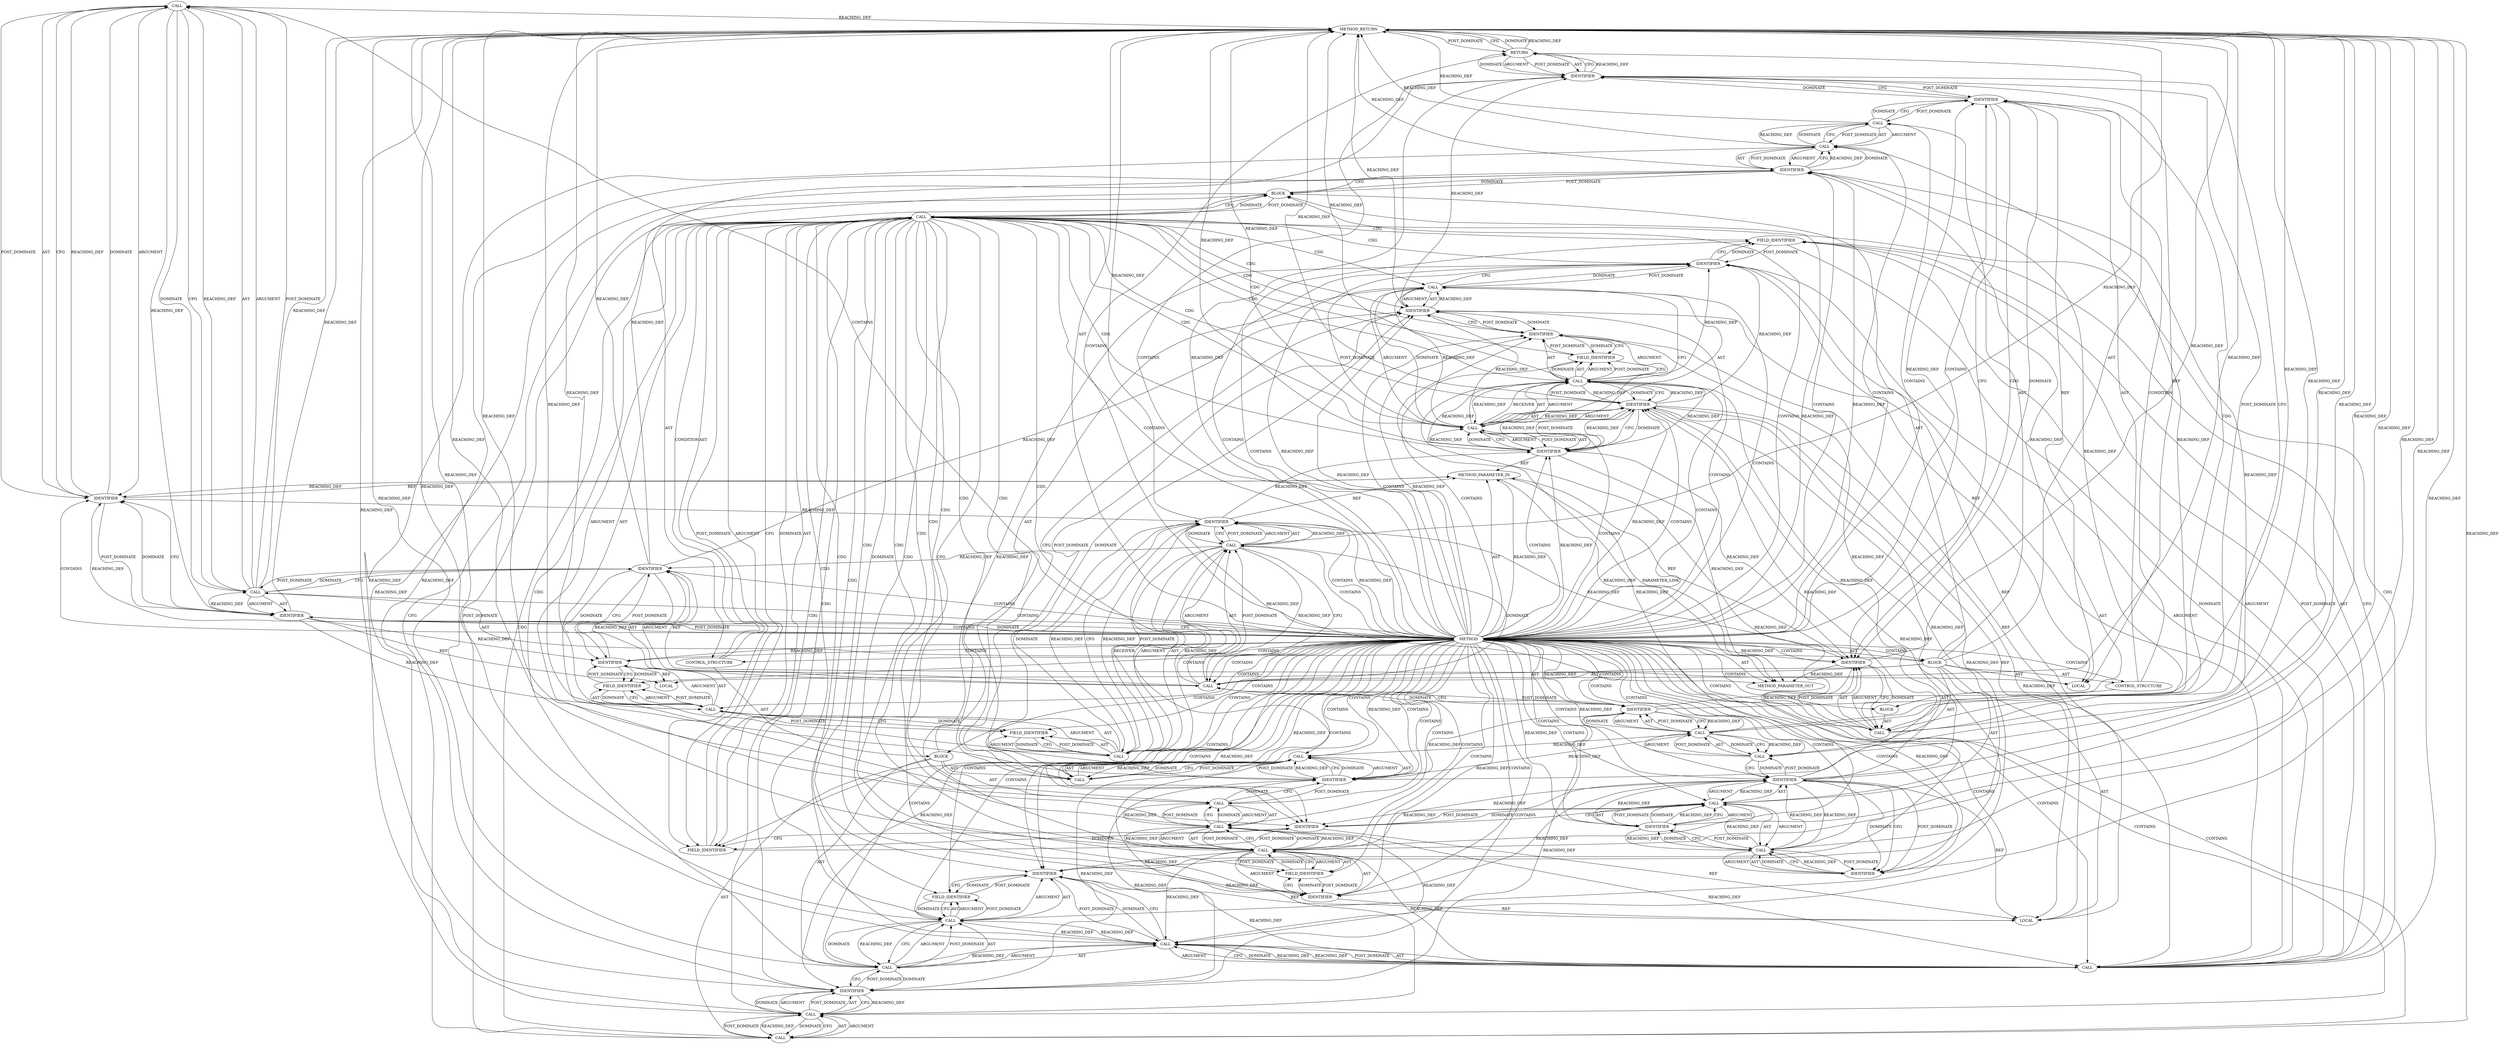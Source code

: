 digraph {
  18747 [label=CALL ORDER=2 ARGUMENT_INDEX=2 CODE="tls_get_ctx(sk)" COLUMN_NUMBER=28 METHOD_FULL_NAME="tls_get_ctx" LINE_NUMBER=105 TYPE_FULL_NAME="<empty>" DISPATCH_TYPE="STATIC_DISPATCH" SIGNATURE="" NAME="tls_get_ctx"]
  18742 [label=METHOD_PARAMETER_IN ORDER=1 CODE="struct sock *sk" IS_VARIADIC=false COLUMN_NUMBER=18 LINE_NUMBER=103 TYPE_FULL_NAME="sock*" EVALUATION_STRATEGY="BY_VALUE" INDEX=1 NAME="sk"]
  18794 [label=FIELD_IDENTIFIER ORDER=2 ARGUMENT_INDEX=2 CODE="kref" COLUMN_NUMBER=14 LINE_NUMBER=116 CANONICAL_NAME="kref"]
  18783 [label=IDENTIFIER ORDER=1 ARGUMENT_INDEX=1 CODE="err" COLUMN_NUMBER=4 LINE_NUMBER=115 TYPE_FULL_NAME="int" NAME="err"]
  18811 [label=METHOD_RETURN ORDER=3 CODE="RET" COLUMN_NUMBER=1 LINE_NUMBER=103 TYPE_FULL_NAME="int" EVALUATION_STRATEGY="BY_VALUE"]
  18770 [label=CALL ORDER=1 ARGUMENT_INDEX=-1 CODE="dev->hash" COLUMN_NUMBER=7 METHOD_FULL_NAME="<operator>.indirectFieldAccess" LINE_NUMBER=112 TYPE_FULL_NAME="<empty>" DISPATCH_TYPE="STATIC_DISPATCH" SIGNATURE="" NAME="<operator>.indirectFieldAccess"]
  18746 [label=IDENTIFIER ORDER=1 ARGUMENT_INDEX=1 CODE="ctx" COLUMN_NUMBER=22 LINE_NUMBER=105 TYPE_FULL_NAME="tls_context*" NAME="ctx"]
  18748 [label=IDENTIFIER ORDER=1 ARGUMENT_INDEX=1 CODE="sk" COLUMN_NUMBER=40 LINE_NUMBER=105 TYPE_FULL_NAME="sock*" NAME="sk"]
  18800 [label=IDENTIFIER ORDER=1 ARGUMENT_INDEX=1 CODE="device_spinlock" COLUMN_NUMBER=18 LINE_NUMBER=117 TYPE_FULL_NAME="ANY" NAME="device_spinlock"]
  18793 [label=IDENTIFIER ORDER=1 ARGUMENT_INDEX=1 CODE="dev" COLUMN_NUMBER=14 LINE_NUMBER=116 TYPE_FULL_NAME="tls_toe_device*" NAME="dev"]
  18795 [label=CALL ORDER=2 ARGUMENT_INDEX=2 CODE="dev->release" COLUMN_NUMBER=25 METHOD_FULL_NAME="<operator>.indirectFieldAccess" LINE_NUMBER=116 TYPE_FULL_NAME="<empty>" DISPATCH_TYPE="STATIC_DISPATCH" SIGNATURE="" NAME="<operator>.indirectFieldAccess"]
  18745 [label=CALL ORDER=2 ARGUMENT_INDEX=-1 CODE="*ctx = tls_get_ctx(sk)" COLUMN_NUMBER=21 METHOD_FULL_NAME="<operator>.assignment" LINE_NUMBER=105 TYPE_FULL_NAME="<empty>" DISPATCH_TYPE="STATIC_DISPATCH" SIGNATURE="" NAME="<operator>.assignment"]
  18802 [label=CALL ORDER=1 ARGUMENT_INDEX=1 CODE="&device_spinlock" COLUMN_NUMBER=17 METHOD_FULL_NAME="<operator>.addressOf" LINE_NUMBER=120 TYPE_FULL_NAME="<empty>" DISPATCH_TYPE="STATIC_DISPATCH" SIGNATURE="" NAME="<operator>.addressOf"]
  18763 [label=CALL ORDER=7 ARGUMENT_INDEX=-1 CODE="list_for_each_entry(dev, &device_list, dev_list)" COLUMN_NUMBER=2 METHOD_FULL_NAME="list_for_each_entry" LINE_NUMBER=111 TYPE_FULL_NAME="<empty>" DISPATCH_TYPE="STATIC_DISPATCH" SIGNATURE="" NAME="list_for_each_entry"]
  18784 [label=CALL ORDER=2 ARGUMENT_INDEX=2 CODE="dev->hash(dev, sk)" COLUMN_NUMBER=11 METHOD_FULL_NAME="tls_toe_device.hash" LINE_NUMBER=115 TYPE_FULL_NAME="<empty>" DISPATCH_TYPE="STATIC_DISPATCH" SIGNATURE="" NAME="hash"]
  18806 [label=BLOCK ORDER=2 ARGUMENT_INDEX=-1 CODE="<empty>" COLUMN_NUMBER=3 LINE_NUMBER=123 TYPE_FULL_NAME="void"]
  18759 [label=IDENTIFIER ORDER=2 ARGUMENT_INDEX=1 CODE="sk" COLUMN_NUMBER=28 LINE_NUMBER=109 TYPE_FULL_NAME="sock*" NAME="sk"]
  18775 [label=CALL ORDER=1 ARGUMENT_INDEX=1 CODE="&dev->kref" COLUMN_NUMBER=13 METHOD_FULL_NAME="<operator>.addressOf" LINE_NUMBER=113 TYPE_FULL_NAME="<empty>" DISPATCH_TYPE="STATIC_DISPATCH" SIGNATURE="" NAME="<operator>.addressOf"]
  18760 [label=CALL ORDER=6 ARGUMENT_INDEX=-1 CODE="spin_lock_bh(&device_spinlock)" COLUMN_NUMBER=2 METHOD_FULL_NAME="spin_lock_bh" LINE_NUMBER=110 TYPE_FULL_NAME="<empty>" DISPATCH_TYPE="STATIC_DISPATCH" SIGNATURE="" NAME="spin_lock_bh"]
  18750 [label=LOCAL ORDER=4 CODE="int err" COLUMN_NUMBER=6 LINE_NUMBER=107 TYPE_FULL_NAME="int" NAME="err"]
  18792 [label=CALL ORDER=1 ARGUMENT_INDEX=1 CODE="dev->kref" COLUMN_NUMBER=14 METHOD_FULL_NAME="<operator>.indirectFieldAccess" LINE_NUMBER=116 TYPE_FULL_NAME="<empty>" DISPATCH_TYPE="STATIC_DISPATCH" SIGNATURE="" NAME="<operator>.indirectFieldAccess"]
  18785 [label=CALL ORDER=1 ARGUMENT_INDEX=0 CODE="dev->hash" COLUMN_NUMBER=11 METHOD_FULL_NAME="<operator>.indirectFieldAccess" LINE_NUMBER=115 TYPE_FULL_NAME="<empty>" DISPATCH_TYPE="STATIC_DISPATCH" SIGNATURE="" NAME="<operator>.indirectFieldAccess"]
  18774 [label=CALL ORDER=1 ARGUMENT_INDEX=-1 CODE="kref_get(&dev->kref)" COLUMN_NUMBER=4 METHOD_FULL_NAME="kref_get" LINE_NUMBER=113 TYPE_FULL_NAME="<empty>" DISPATCH_TYPE="STATIC_DISPATCH" SIGNATURE="" NAME="kref_get"]
  18801 [label=CALL ORDER=9 ARGUMENT_INDEX=-1 CODE="spin_unlock_bh(&device_spinlock)" COLUMN_NUMBER=2 METHOD_FULL_NAME="spin_unlock_bh" LINE_NUMBER=120 TYPE_FULL_NAME="<empty>" DISPATCH_TYPE="STATIC_DISPATCH" SIGNATURE="" NAME="spin_unlock_bh"]
  18766 [label=IDENTIFIER ORDER=1 ARGUMENT_INDEX=1 CODE="device_list" COLUMN_NUMBER=28 LINE_NUMBER=111 TYPE_FULL_NAME="ANY" NAME="device_list"]
  18777 [label=IDENTIFIER ORDER=1 ARGUMENT_INDEX=1 CODE="dev" COLUMN_NUMBER=14 LINE_NUMBER=113 TYPE_FULL_NAME="tls_toe_device*" NAME="dev"]
  18751 [label=CALL ORDER=5 ARGUMENT_INDEX=-1 CODE="err = ctx->sk_proto->hash(sk)" COLUMN_NUMBER=2 METHOD_FULL_NAME="<operator>.assignment" LINE_NUMBER=109 TYPE_FULL_NAME="<empty>" DISPATCH_TYPE="STATIC_DISPATCH" SIGNATURE="" NAME="<operator>.assignment"]
  18756 [label=IDENTIFIER ORDER=1 ARGUMENT_INDEX=1 CODE="ctx" COLUMN_NUMBER=8 LINE_NUMBER=109 TYPE_FULL_NAME="tls_context*" NAME="ctx"]
  18753 [label=CALL ORDER=2 ARGUMENT_INDEX=2 CODE="ctx->sk_proto->hash(sk)" COLUMN_NUMBER=8 METHOD_FULL_NAME="hash" LINE_NUMBER=109 TYPE_FULL_NAME="<empty>" DISPATCH_TYPE="STATIC_DISPATCH" SIGNATURE="" NAME="hash"]
  18810 [label=IDENTIFIER ORDER=1 ARGUMENT_INDEX=-1 CODE="err" COLUMN_NUMBER=9 LINE_NUMBER=124 TYPE_FULL_NAME="int" NAME="err"]
  18782 [label=CALL ORDER=3 ARGUMENT_INDEX=-1 CODE="err |= dev->hash(dev, sk)" COLUMN_NUMBER=4 METHOD_FULL_NAME="<operators>.assignmentOr" LINE_NUMBER=115 TYPE_FULL_NAME="<empty>" DISPATCH_TYPE="STATIC_DISPATCH" SIGNATURE="" NAME="<operators>.assignmentOr"]
  18758 [label=FIELD_IDENTIFIER ORDER=2 ARGUMENT_INDEX=2 CODE="hash" COLUMN_NUMBER=8 LINE_NUMBER=109 CANONICAL_NAME="hash"]
  18781 [label=IDENTIFIER ORDER=1 ARGUMENT_INDEX=1 CODE="device_spinlock" COLUMN_NUMBER=20 LINE_NUMBER=114 TYPE_FULL_NAME="ANY" NAME="device_spinlock"]
  18764 [label=IDENTIFIER ORDER=1 ARGUMENT_INDEX=1 CODE="dev" COLUMN_NUMBER=22 LINE_NUMBER=111 TYPE_FULL_NAME="tls_toe_device*" NAME="dev"]
  18805 [label=IDENTIFIER ORDER=1 ARGUMENT_INDEX=-1 CODE="err" COLUMN_NUMBER=6 LINE_NUMBER=122 TYPE_FULL_NAME="int" NAME="err"]
  18754 [label=CALL ORDER=1 ARGUMENT_INDEX=0 CODE="ctx->sk_proto->hash" COLUMN_NUMBER=8 METHOD_FULL_NAME="<operator>.indirectFieldAccess" LINE_NUMBER=109 TYPE_FULL_NAME="<empty>" DISPATCH_TYPE="STATIC_DISPATCH" SIGNATURE="" NAME="<operator>.indirectFieldAccess"]
  18769 [label=CONTROL_STRUCTURE CONTROL_STRUCTURE_TYPE="IF" ORDER=1 PARSER_TYPE_NAME="CASTIfStatement" ARGUMENT_INDEX=-1 CODE="if (dev->hash)" COLUMN_NUMBER=3 LINE_NUMBER=112]
  18789 [label=IDENTIFIER ORDER=3 ARGUMENT_INDEX=2 CODE="sk" COLUMN_NUMBER=26 LINE_NUMBER=115 TYPE_FULL_NAME="sock*" NAME="sk"]
  18809 [label=RETURN ORDER=11 ARGUMENT_INDEX=-1 CODE="return err;" COLUMN_NUMBER=2 LINE_NUMBER=124]
  18765 [label=CALL ORDER=2 ARGUMENT_INDEX=2 CODE="&device_list" COLUMN_NUMBER=27 METHOD_FULL_NAME="<operator>.addressOf" LINE_NUMBER=111 TYPE_FULL_NAME="<empty>" DISPATCH_TYPE="STATIC_DISPATCH" SIGNATURE="" NAME="<operator>.addressOf"]
  18755 [label=CALL ORDER=1 ARGUMENT_INDEX=1 CODE="ctx->sk_proto" COLUMN_NUMBER=8 METHOD_FULL_NAME="<operator>.indirectFieldAccess" LINE_NUMBER=109 TYPE_FULL_NAME="<empty>" DISPATCH_TYPE="STATIC_DISPATCH" SIGNATURE="" NAME="<operator>.indirectFieldAccess"]
  18790 [label=CALL ORDER=4 ARGUMENT_INDEX=-1 CODE="kref_put(&dev->kref, dev->release)" COLUMN_NUMBER=4 METHOD_FULL_NAME="kref_put" LINE_NUMBER=116 TYPE_FULL_NAME="<empty>" DISPATCH_TYPE="STATIC_DISPATCH" SIGNATURE="" NAME="kref_put"]
  18743 [label=BLOCK ORDER=2 ARGUMENT_INDEX=-1 CODE="{
	struct tls_context *ctx = tls_get_ctx(sk);
	struct tls_toe_device *dev;
	int err;

	err = ctx->sk_proto->hash(sk);
	spin_lock_bh(&device_spinlock);
	list_for_each_entry(dev, &device_list, dev_list) {
		if (dev->hash) {
			kref_get(&dev->kref);
			spin_unlock_bh(&device_spinlock);
			err |= dev->hash(dev, sk);
			kref_put(&dev->kref, dev->release);
			spin_lock_bh(&device_spinlock);
		}
	}
	spin_unlock_bh(&device_spinlock);

	if (err)
		tls_toe_unhash(sk);
	return err;
}" COLUMN_NUMBER=1 LINE_NUMBER=104 TYPE_FULL_NAME="void"]
  18776 [label=CALL ORDER=1 ARGUMENT_INDEX=1 CODE="dev->kref" COLUMN_NUMBER=14 METHOD_FULL_NAME="<operator>.indirectFieldAccess" LINE_NUMBER=113 TYPE_FULL_NAME="<empty>" DISPATCH_TYPE="STATIC_DISPATCH" SIGNATURE="" NAME="<operator>.indirectFieldAccess"]
  18757 [label=FIELD_IDENTIFIER ORDER=2 ARGUMENT_INDEX=2 CODE="sk_proto" COLUMN_NUMBER=8 LINE_NUMBER=109 CANONICAL_NAME="sk_proto"]
  18803 [label=IDENTIFIER ORDER=1 ARGUMENT_INDEX=1 CODE="device_spinlock" COLUMN_NUMBER=18 LINE_NUMBER=120 TYPE_FULL_NAME="ANY" NAME="device_spinlock"]
  18788 [label=IDENTIFIER ORDER=2 ARGUMENT_INDEX=1 CODE="dev" COLUMN_NUMBER=21 LINE_NUMBER=115 TYPE_FULL_NAME="tls_toe_device*" NAME="dev"]
  18744 [label=LOCAL ORDER=1 CODE="struct tls_context* ctx" COLUMN_NUMBER=21 LINE_NUMBER=105 TYPE_FULL_NAME="tls_context*" NAME="ctx"]
  18804 [label=CONTROL_STRUCTURE CONTROL_STRUCTURE_TYPE="IF" ORDER=10 PARSER_TYPE_NAME="CASTIfStatement" ARGUMENT_INDEX=-1 CODE="if (err)" COLUMN_NUMBER=2 LINE_NUMBER=122]
  18761 [label=CALL ORDER=1 ARGUMENT_INDEX=1 CODE="&device_spinlock" COLUMN_NUMBER=15 METHOD_FULL_NAME="<operator>.addressOf" LINE_NUMBER=110 TYPE_FULL_NAME="<empty>" DISPATCH_TYPE="STATIC_DISPATCH" SIGNATURE="" NAME="<operator>.addressOf"]
  18771 [label=IDENTIFIER ORDER=1 ARGUMENT_INDEX=1 CODE="dev" COLUMN_NUMBER=7 LINE_NUMBER=112 TYPE_FULL_NAME="tls_toe_device*" NAME="dev"]
  18741 [label=METHOD COLUMN_NUMBER=1 LINE_NUMBER=103 COLUMN_NUMBER_END=1 IS_EXTERNAL=false SIGNATURE="int tls_toe_hash (sock*)" NAME="tls_toe_hash" AST_PARENT_TYPE="TYPE_DECL" AST_PARENT_FULL_NAME="tls_toe.c:<global>" ORDER=6 CODE="int tls_toe_hash(struct sock *sk)
{
	struct tls_context *ctx = tls_get_ctx(sk);
	struct tls_toe_device *dev;
	int err;

	err = ctx->sk_proto->hash(sk);
	spin_lock_bh(&device_spinlock);
	list_for_each_entry(dev, &device_list, dev_list) {
		if (dev->hash) {
			kref_get(&dev->kref);
			spin_unlock_bh(&device_spinlock);
			err |= dev->hash(dev, sk);
			kref_put(&dev->kref, dev->release);
			spin_lock_bh(&device_spinlock);
		}
	}
	spin_unlock_bh(&device_spinlock);

	if (err)
		tls_toe_unhash(sk);
	return err;
}" FULL_NAME="tls_toe_hash" LINE_NUMBER_END=125 FILENAME="tls_toe.c"]
  18773 [label=BLOCK ORDER=2 ARGUMENT_INDEX=-1 CODE="{
			kref_get(&dev->kref);
			spin_unlock_bh(&device_spinlock);
			err |= dev->hash(dev, sk);
			kref_put(&dev->kref, dev->release);
			spin_lock_bh(&device_spinlock);
		}" COLUMN_NUMBER=18 LINE_NUMBER=112 TYPE_FULL_NAME="void"]
  18752 [label=IDENTIFIER ORDER=1 ARGUMENT_INDEX=1 CODE="err" COLUMN_NUMBER=2 LINE_NUMBER=109 TYPE_FULL_NAME="int" NAME="err"]
  18778 [label=FIELD_IDENTIFIER ORDER=2 ARGUMENT_INDEX=2 CODE="kref" COLUMN_NUMBER=14 LINE_NUMBER=113 CANONICAL_NAME="kref"]
  18762 [label=IDENTIFIER ORDER=1 ARGUMENT_INDEX=1 CODE="device_spinlock" COLUMN_NUMBER=16 LINE_NUMBER=110 TYPE_FULL_NAME="ANY" NAME="device_spinlock"]
  18767 [label=IDENTIFIER ORDER=3 ARGUMENT_INDEX=3 CODE="dev_list" COLUMN_NUMBER=41 LINE_NUMBER=111 TYPE_FULL_NAME="ANY" NAME="dev_list"]
  18779 [label=CALL ORDER=2 ARGUMENT_INDEX=-1 CODE="spin_unlock_bh(&device_spinlock)" COLUMN_NUMBER=4 METHOD_FULL_NAME="spin_unlock_bh" LINE_NUMBER=114 TYPE_FULL_NAME="<empty>" DISPATCH_TYPE="STATIC_DISPATCH" SIGNATURE="" NAME="spin_unlock_bh"]
  18786 [label=IDENTIFIER ORDER=1 ARGUMENT_INDEX=1 CODE="dev" COLUMN_NUMBER=11 LINE_NUMBER=115 TYPE_FULL_NAME="tls_toe_device*" NAME="dev"]
  18797 [label=FIELD_IDENTIFIER ORDER=2 ARGUMENT_INDEX=2 CODE="release" COLUMN_NUMBER=25 LINE_NUMBER=116 CANONICAL_NAME="release"]
  18791 [label=CALL ORDER=1 ARGUMENT_INDEX=1 CODE="&dev->kref" COLUMN_NUMBER=13 METHOD_FULL_NAME="<operator>.addressOf" LINE_NUMBER=116 TYPE_FULL_NAME="<empty>" DISPATCH_TYPE="STATIC_DISPATCH" SIGNATURE="" NAME="<operator>.addressOf"]
  18749 [label=LOCAL ORDER=3 CODE="struct tls_toe_device* dev" COLUMN_NUMBER=24 LINE_NUMBER=106 TYPE_FULL_NAME="tls_toe_device*" NAME="dev"]
  18768 [label=BLOCK ORDER=8 ARGUMENT_INDEX=8 CODE="{
		if (dev->hash) {
			kref_get(&dev->kref);
			spin_unlock_bh(&device_spinlock);
			err |= dev->hash(dev, sk);
			kref_put(&dev->kref, dev->release);
			spin_lock_bh(&device_spinlock);
		}
	}" COLUMN_NUMBER=51 LINE_NUMBER=111 TYPE_FULL_NAME="void"]
  21727 [label=METHOD_PARAMETER_OUT ORDER=1 CODE="struct sock *sk" IS_VARIADIC=false COLUMN_NUMBER=18 LINE_NUMBER=103 TYPE_FULL_NAME="sock*" EVALUATION_STRATEGY="BY_VALUE" INDEX=1 NAME="sk"]
  18808 [label=IDENTIFIER ORDER=1 ARGUMENT_INDEX=1 CODE="sk" COLUMN_NUMBER=18 LINE_NUMBER=123 TYPE_FULL_NAME="sock*" NAME="sk"]
  18807 [label=CALL ORDER=1 ARGUMENT_INDEX=1 CODE="tls_toe_unhash(sk)" COLUMN_NUMBER=3 METHOD_FULL_NAME="tls_toe_unhash" LINE_NUMBER=123 TYPE_FULL_NAME="<empty>" DISPATCH_TYPE="STATIC_DISPATCH" SIGNATURE="" NAME="tls_toe_unhash"]
  18787 [label=FIELD_IDENTIFIER ORDER=2 ARGUMENT_INDEX=2 CODE="hash" COLUMN_NUMBER=11 LINE_NUMBER=115 CANONICAL_NAME="hash"]
  18799 [label=CALL ORDER=1 ARGUMENT_INDEX=1 CODE="&device_spinlock" COLUMN_NUMBER=17 METHOD_FULL_NAME="<operator>.addressOf" LINE_NUMBER=117 TYPE_FULL_NAME="<empty>" DISPATCH_TYPE="STATIC_DISPATCH" SIGNATURE="" NAME="<operator>.addressOf"]
  18772 [label=FIELD_IDENTIFIER ORDER=2 ARGUMENT_INDEX=2 CODE="hash" COLUMN_NUMBER=7 LINE_NUMBER=112 CANONICAL_NAME="hash"]
  18796 [label=IDENTIFIER ORDER=1 ARGUMENT_INDEX=1 CODE="dev" COLUMN_NUMBER=25 LINE_NUMBER=116 TYPE_FULL_NAME="tls_toe_device*" NAME="dev"]
  18798 [label=CALL ORDER=5 ARGUMENT_INDEX=-1 CODE="spin_lock_bh(&device_spinlock)" COLUMN_NUMBER=4 METHOD_FULL_NAME="spin_lock_bh" LINE_NUMBER=117 TYPE_FULL_NAME="<empty>" DISPATCH_TYPE="STATIC_DISPATCH" SIGNATURE="" NAME="spin_lock_bh"]
  18780 [label=CALL ORDER=1 ARGUMENT_INDEX=1 CODE="&device_spinlock" COLUMN_NUMBER=19 METHOD_FULL_NAME="<operator>.addressOf" LINE_NUMBER=114 TYPE_FULL_NAME="<empty>" DISPATCH_TYPE="STATIC_DISPATCH" SIGNATURE="" NAME="<operator>.addressOf"]
  18760 -> 18761 [label=ARGUMENT ]
  18741 -> 18789 [label=CONTAINS ]
  18784 -> 18785 [label=RECEIVER ]
  18766 -> 18765 [label=DOMINATE ]
  18796 -> 18797 [label=DOMINATE ]
  18781 -> 18800 [label=REACHING_DEF VARIABLE="device_spinlock"]
  18741 -> 18752 [label=CONTAINS ]
  18745 -> 18747 [label=AST ]
  18768 -> 18803 [label=CFG ]
  18793 -> 18794 [label=CFG ]
  18790 -> 18795 [label=ARGUMENT ]
  18788 -> 18789 [label=CFG ]
  18748 -> 18747 [label=CFG ]
  18784 -> 18788 [label=ARGUMENT ]
  18792 -> 18791 [label=CFG ]
  18743 -> 18745 [label=AST ]
  18752 -> 18756 [label=DOMINATE ]
  18767 -> 18763 [label=DOMINATE ]
  18768 -> 18798 [label=POST_DOMINATE ]
  18767 -> 18765 [label=POST_DOMINATE ]
  18795 -> 18811 [label=REACHING_DEF VARIABLE="dev->release"]
  18796 -> 18749 [label=REF ]
  18741 -> 18806 [label=CONTAINS ]
  18780 -> 18781 [label=AST ]
  18775 -> 18774 [label=REACHING_DEF VARIABLE="&dev->kref"]
  18802 -> 18803 [label=AST ]
  18796 -> 18797 [label=CFG ]
  18751 -> 18753 [label=ARGUMENT ]
  18782 -> 18784 [label=AST ]
  18776 -> 18793 [label=REACHING_DEF VARIABLE="dev->kref"]
  18770 -> 18772 [label=ARGUMENT ]
  18763 -> 18767 [label=ARGUMENT ]
  18790 -> 18795 [label=POST_DOMINATE ]
  18761 -> 18760 [label=DOMINATE ]
  18776 -> 18775 [label=CFG ]
  18809 -> 18811 [label=CFG ]
  18778 -> 18776 [label=DOMINATE ]
  18783 -> 18750 [label=REF ]
  18754 -> 18755 [label=ARGUMENT ]
  18809 -> 18810 [label=ARGUMENT ]
  18777 -> 18778 [label=CFG ]
  18804 -> 18806 [label=AST ]
  18741 -> 18803 [label=CONTAINS ]
  18762 -> 18761 [label=CFG ]
  18777 -> 18749 [label=REF ]
  18771 -> 18763 [label=POST_DOMINATE ]
  18780 -> 18779 [label=CFG ]
  18787 -> 18785 [label=CFG ]
  18754 -> 18755 [label=AST ]
  18770 -> 18790 [label=CDG ]
  18802 -> 18803 [label=POST_DOMINATE ]
  18788 -> 18793 [label=REACHING_DEF VARIABLE="dev"]
  18770 -> 18781 [label=CDG ]
  18741 -> 18751 [label=CONTAINS ]
  18746 -> 18755 [label=REACHING_DEF VARIABLE="ctx"]
  18754 -> 18759 [label=CFG ]
  18760 -> 18761 [label=POST_DOMINATE ]
  18800 -> 18790 [label=POST_DOMINATE ]
  18747 -> 18745 [label=DOMINATE ]
  18741 -> 18760 [label=CONTAINS ]
  18742 -> 18748 [label=REACHING_DEF VARIABLE="sk"]
  18741 -> 18762 [label=REACHING_DEF VARIABLE=""]
  18776 -> 18811 [label=REACHING_DEF VARIABLE="dev->kref"]
  18810 -> 18809 [label=CFG ]
  18770 -> 18792 [label=CDG ]
  18741 -> 18771 [label=REACHING_DEF VARIABLE=""]
  18741 -> 18757 [label=CONTAINS ]
  18754 -> 18758 [label=POST_DOMINATE ]
  18741 -> 18768 [label=CONTAINS ]
  18784 -> 18789 [label=ARGUMENT ]
  18774 -> 18811 [label=REACHING_DEF VARIABLE="kref_get(&dev->kref)"]
  18741 -> 18761 [label=CONTAINS ]
  18770 -> 18777 [label=CFG ]
  18762 -> 18811 [label=REACHING_DEF VARIABLE="device_spinlock"]
  18786 -> 18787 [label=DOMINATE ]
  18782 -> 18784 [label=POST_DOMINATE ]
  18810 -> 18809 [label=REACHING_DEF VARIABLE="err"]
  18780 -> 18779 [label=REACHING_DEF VARIABLE="&device_spinlock"]
  18780 -> 18779 [label=DOMINATE ]
  18752 -> 18810 [label=REACHING_DEF VARIABLE="err"]
  18773 -> 18790 [label=AST ]
  18767 -> 18763 [label=REACHING_DEF VARIABLE="dev_list"]
  18770 -> 18777 [label=DOMINATE ]
  18802 -> 18801 [label=REACHING_DEF VARIABLE="&device_spinlock"]
  18743 -> 18744 [label=AST ]
  18767 -> 18764 [label=REACHING_DEF VARIABLE="dev_list"]
  18764 -> 18777 [label=REACHING_DEF VARIABLE="dev"]
  18765 -> 18766 [label=AST ]
  18810 -> 18750 [label=REF ]
  18788 -> 18785 [label=REACHING_DEF VARIABLE="dev"]
  18799 -> 18800 [label=ARGUMENT ]
  18741 -> 18745 [label=CONTAINS ]
  18753 -> 18751 [label=REACHING_DEF VARIABLE="ctx->sk_proto->hash(sk)"]
  18791 -> 18790 [label=REACHING_DEF VARIABLE="&dev->kref"]
  18770 -> 18771 [label=AST ]
  18741 -> 18747 [label=CONTAINS ]
  18761 -> 18780 [label=REACHING_DEF VARIABLE="&device_spinlock"]
  18780 -> 18781 [label=ARGUMENT ]
  18768 -> 18769 [label=AST ]
  18776 -> 18777 [label=AST ]
  18741 -> 18810 [label=CONTAINS ]
  18741 -> 18791 [label=CONTAINS ]
  18753 -> 18751 [label=CFG ]
  18785 -> 18811 [label=REACHING_DEF VARIABLE="dev->hash"]
  18784 -> 18782 [label=DOMINATE ]
  18783 -> 18779 [label=POST_DOMINATE ]
  18741 -> 18788 [label=REACHING_DEF VARIABLE=""]
  18745 -> 18747 [label=ARGUMENT ]
  18770 -> 18784 [label=CDG ]
  18782 -> 18793 [label=CFG ]
  18741 -> 18763 [label=CONTAINS ]
  18753 -> 18759 [label=POST_DOMINATE ]
  18778 -> 18776 [label=CFG ]
  18741 -> 18794 [label=CONTAINS ]
  18748 -> 18747 [label=REACHING_DEF VARIABLE="sk"]
  18776 -> 18788 [label=REACHING_DEF VARIABLE="dev->kref"]
  18770 -> 18782 [label=CDG ]
  18752 -> 18750 [label=REF ]
  18805 -> 18808 [label=CFG ]
  18770 -> 18775 [label=CDG ]
  18741 -> 18799 [label=CONTAINS ]
  18811 -> 18809 [label=POST_DOMINATE ]
  18798 -> 18768 [label=CFG ]
  18741 -> 18767 [label=REACHING_DEF VARIABLE=""]
  18762 -> 18751 [label=POST_DOMINATE ]
  18770 -> 18791 [label=CDG ]
  18769 -> 18773 [label=AST ]
  18807 -> 18811 [label=REACHING_DEF VARIABLE="tls_toe_unhash(sk)"]
  18741 -> 18797 [label=CONTAINS ]
  18759 -> 18754 [label=POST_DOMINATE ]
  18741 -> 18810 [label=REACHING_DEF VARIABLE=""]
  18803 -> 18811 [label=REACHING_DEF VARIABLE="device_spinlock"]
  18776 -> 18791 [label=REACHING_DEF VARIABLE="dev->kref"]
  18755 -> 18758 [label=CFG ]
  18785 -> 18793 [label=REACHING_DEF VARIABLE="dev->hash"]
  18741 -> 18772 [label=CONTAINS ]
  18774 -> 18775 [label=ARGUMENT ]
  18741 -> 18793 [label=CONTAINS ]
  18808 -> 21727 [label=REACHING_DEF VARIABLE="sk"]
  18800 -> 18811 [label=REACHING_DEF VARIABLE="device_spinlock"]
  18741 -> 18754 [label=CONTAINS ]
  18790 -> 18791 [label=ARGUMENT ]
  18789 -> 18742 [label=REF ]
  18782 -> 18783 [label=ARGUMENT ]
  18776 -> 18786 [label=REACHING_DEF VARIABLE="dev->kref"]
  18791 -> 18795 [label=REACHING_DEF VARIABLE="&dev->kref"]
  18759 -> 18753 [label=REACHING_DEF VARIABLE="sk"]
  18763 -> 18767 [label=AST ]
  18741 -> 18766 [label=CONTAINS ]
  18741 -> 18785 [label=CONTAINS ]
  18799 -> 18800 [label=POST_DOMINATE ]
  18759 -> 18742 [label=REF ]
  18773 -> 18798 [label=AST ]
  18741 -> 18774 [label=CONTAINS ]
  18791 -> 18811 [label=REACHING_DEF VARIABLE="&dev->kref"]
  18789 -> 18788 [label=POST_DOMINATE ]
  18762 -> 18761 [label=DOMINATE ]
  18748 -> 18746 [label=POST_DOMINATE ]
  18801 -> 18802 [label=POST_DOMINATE ]
  18790 -> 18795 [label=AST ]
  18745 -> 18747 [label=POST_DOMINATE ]
  18743 -> 18804 [label=AST ]
  18807 -> 18810 [label=CFG ]
  18805 -> 18810 [label=DOMINATE ]
  18764 -> 18760 [label=POST_DOMINATE ]
  18747 -> 18748 [label=AST ]
  18746 -> 18741 [label=POST_DOMINATE ]
  18747 -> 18745 [label=CFG ]
  18745 -> 18811 [label=REACHING_DEF VARIABLE="*ctx = tls_get_ctx(sk)"]
  18751 -> 18752 [label=AST ]
  18745 -> 18752 [label=DOMINATE ]
  18804 -> 18805 [label=AST ]
  18797 -> 18796 [label=POST_DOMINATE ]
  18780 -> 18800 [label=REACHING_DEF VARIABLE="&device_spinlock"]
  18741 -> 18795 [label=CONTAINS ]
  18785 -> 18787 [label=AST ]
  18763 -> 18765 [label=AST ]
  18743 -> 18760 [label=AST ]
  18748 -> 18747 [label=DOMINATE ]
  18754 -> 18753 [label=REACHING_DEF VARIABLE="ctx->sk_proto->hash"]
  18795 -> 18790 [label=DOMINATE ]
  18810 -> 18807 [label=POST_DOMINATE ]
  18803 -> 18802 [label=CFG ]
  18761 -> 18760 [label=REACHING_DEF VARIABLE="&device_spinlock"]
  18752 -> 18751 [label=REACHING_DEF VARIABLE="err"]
  18765 -> 18766 [label=POST_DOMINATE ]
  18747 -> 18746 [label=REACHING_DEF VARIABLE="tls_get_ctx(sk)"]
  18776 -> 18778 [label=ARGUMENT ]
  18782 -> 18793 [label=DOMINATE ]
  18802 -> 18801 [label=DOMINATE ]
  18741 -> 18769 [label=CONTAINS ]
  18753 -> 18759 [label=ARGUMENT ]
  18741 -> 18802 [label=CONTAINS ]
  18781 -> 18774 [label=POST_DOMINATE ]
  18790 -> 18800 [label=DOMINATE ]
  18755 -> 18757 [label=ARGUMENT ]
  18805 -> 18750 [label=REF ]
  18785 -> 18786 [label=ARGUMENT ]
  18741 -> 18793 [label=REACHING_DEF VARIABLE=""]
  18766 -> 18765 [label=CFG ]
  18753 -> 18754 [label=RECEIVER ]
  18763 -> 18765 [label=ARGUMENT ]
  18769 -> 18770 [label=CONDITION ]
  18741 -> 18758 [label=CONTAINS ]
  18788 -> 18784 [label=REACHING_DEF VARIABLE="dev"]
  18741 -> 18777 [label=REACHING_DEF VARIABLE=""]
  18743 -> 18768 [label=AST ]
  18741 -> 18779 [label=CONTAINS ]
  18764 -> 18765 [label=REACHING_DEF VARIABLE="dev"]
  18792 -> 18794 [label=ARGUMENT ]
  18799 -> 18802 [label=REACHING_DEF VARIABLE="&device_spinlock"]
  18741 -> 18788 [label=CONTAINS ]
  18741 -> 18783 [label=REACHING_DEF VARIABLE=""]
  18757 -> 18756 [label=POST_DOMINATE ]
  18786 -> 18749 [label=REF ]
  18803 -> 18802 [label=REACHING_DEF VARIABLE="device_spinlock"]
  18808 -> 18742 [label=REF ]
  18746 -> 18744 [label=REF ]
  18761 -> 18803 [label=REACHING_DEF VARIABLE="&device_spinlock"]
  18741 -> 18782 [label=CONTAINS ]
  18801 -> 18805 [label=DOMINATE ]
  18782 -> 18784 [label=ARGUMENT ]
  18745 -> 18746 [label=AST ]
  18741 -> 18789 [label=REACHING_DEF VARIABLE=""]
  18791 -> 18792 [label=ARGUMENT ]
  18753 -> 18754 [label=ARGUMENT ]
  18801 -> 18802 [label=ARGUMENT ]
  18760 -> 18764 [label=CFG ]
  18807 -> 18808 [label=POST_DOMINATE ]
  18770 -> 18772 [label=AST ]
  18805 -> 18808 [label=CDG ]
  18770 -> 18772 [label=POST_DOMINATE ]
  18783 -> 18810 [label=REACHING_DEF VARIABLE="err"]
  18752 -> 18811 [label=REACHING_DEF VARIABLE="err"]
  18788 -> 18789 [label=REACHING_DEF VARIABLE="dev"]
  18798 -> 18799 [label=AST ]
  18781 -> 18780 [label=REACHING_DEF VARIABLE="device_spinlock"]
  18770 -> 18768 [label=CFG ]
  18741 -> 18743 [label=AST ]
  18776 -> 18796 [label=REACHING_DEF VARIABLE="dev->kref"]
  18785 -> 18786 [label=AST ]
  18803 -> 18768 [label=POST_DOMINATE ]
  18765 -> 18763 [label=REACHING_DEF VARIABLE="&device_list"]
  18770 -> 18785 [label=CDG ]
  18799 -> 18798 [label=REACHING_DEF VARIABLE="&device_spinlock"]
  18774 -> 18775 [label=AST ]
  18784 -> 18783 [label=REACHING_DEF VARIABLE="dev->hash(dev, sk)"]
  18741 -> 18764 [label=CONTAINS ]
  18785 -> 18796 [label=REACHING_DEF VARIABLE="dev->hash"]
  18789 -> 18785 [label=REACHING_DEF VARIABLE="sk"]
  18765 -> 18767 [label=DOMINATE ]
  18785 -> 18787 [label=ARGUMENT ]
  18751 -> 18753 [label=AST ]
  18779 -> 18783 [label=CFG ]
  18765 -> 18764 [label=REACHING_DEF VARIABLE="&device_list"]
  18785 -> 18789 [label=REACHING_DEF VARIABLE="dev->hash"]
  18756 -> 18757 [label=CFG ]
  18743 -> 18763 [label=AST ]
  18761 -> 18781 [label=REACHING_DEF VARIABLE="&device_spinlock"]
  18774 -> 18775 [label=POST_DOMINATE ]
  18806 -> 18807 [label=AST ]
  18758 -> 18755 [label=POST_DOMINATE ]
  18741 -> 18780 [label=CONTAINS ]
  18741 -> 18748 [label=REACHING_DEF VARIABLE=""]
  18765 -> 18767 [label=CFG ]
  18770 -> 18778 [label=CDG ]
  18741 -> 18786 [label=CONTAINS ]
  18741 -> 18776 [label=CONTAINS ]
  18741 -> 18746 [label=CFG ]
  18746 -> 18748 [label=DOMINATE ]
  18792 -> 18794 [label=POST_DOMINATE ]
  18785 -> 18788 [label=REACHING_DEF VARIABLE="dev->hash"]
  18792 -> 18811 [label=REACHING_DEF VARIABLE="dev->kref"]
  18762 -> 18803 [label=REACHING_DEF VARIABLE="device_spinlock"]
  18808 -> 18807 [label=CFG ]
  18799 -> 18803 [label=REACHING_DEF VARIABLE="&device_spinlock"]
  18741 -> 18805 [label=REACHING_DEF VARIABLE=""]
  18788 -> 18811 [label=REACHING_DEF VARIABLE="dev"]
  18770 -> 18795 [label=CDG ]
  18741 -> 18746 [label=CONTAINS ]
  18772 -> 18770 [label=CFG ]
  18779 -> 18783 [label=DOMINATE ]
  18808 -> 18811 [label=REACHING_DEF VARIABLE="sk"]
  18741 -> 18800 [label=CONTAINS ]
  18741 -> 18805 [label=CONTAINS ]
  18752 -> 18745 [label=POST_DOMINATE ]
  18802 -> 18801 [label=CFG ]
  18795 -> 18791 [label=REACHING_DEF VARIABLE="dev->release"]
  18770 -> 18768 [label=DOMINATE ]
  18741 -> 18768 [label=REACHING_DEF VARIABLE=""]
  18800 -> 18799 [label=CFG ]
  18809 -> 18810 [label=POST_DOMINATE ]
  18805 -> 18810 [label=CFG ]
  18761 -> 18762 [label=ARGUMENT ]
  18761 -> 18802 [label=REACHING_DEF VARIABLE="&device_spinlock"]
  18741 -> 18767 [label=CONTAINS ]
  18751 -> 18753 [label=POST_DOMINATE ]
  18776 -> 18777 [label=ARGUMENT ]
  18741 -> 18796 [label=REACHING_DEF VARIABLE=""]
  18741 -> 18759 [label=CONTAINS ]
  18767 -> 18811 [label=REACHING_DEF VARIABLE="dev_list"]
  18789 -> 18784 [label=REACHING_DEF VARIABLE="sk"]
  18764 -> 18786 [label=REACHING_DEF VARIABLE="dev"]
  18753 -> 18754 [label=AST ]
  18765 -> 18766 [label=ARGUMENT ]
  18795 -> 18797 [label=AST ]
  18741 -> 18808 [label=CONTAINS ]
  18741 -> 18803 [label=REACHING_DEF VARIABLE=""]
  18776 -> 18778 [label=AST ]
  18741 -> 18743 [label=CONTAINS ]
  18784 -> 18789 [label=POST_DOMINATE ]
  18764 -> 18749 [label=REF ]
  18781 -> 18803 [label=REACHING_DEF VARIABLE="device_spinlock"]
  18783 -> 18811 [label=REACHING_DEF VARIABLE="err"]
  18779 -> 18780 [label=POST_DOMINATE ]
  18809 -> 18811 [label=DOMINATE ]
  18753 -> 18811 [label=REACHING_DEF VARIABLE="ctx->sk_proto->hash(sk)"]
  18741 -> 18792 [label=CONTAINS ]
  18767 -> 18765 [label=REACHING_DEF VARIABLE="dev_list"]
  18763 -> 18811 [label=REACHING_DEF VARIABLE="list_for_each_entry(dev, &device_list, dev_list)"]
  18805 -> 18808 [label=DOMINATE ]
  18743 -> 18749 [label=AST ]
  18741 -> 18796 [label=CONTAINS ]
  18770 -> 18779 [label=CDG ]
  18755 -> 18757 [label=POST_DOMINATE ]
  18757 -> 18755 [label=DOMINATE ]
  18766 -> 18764 [label=POST_DOMINATE ]
  18770 -> 18798 [label=CDG ]
  18755 -> 18756 [label=ARGUMENT ]
  18784 -> 18788 [label=AST ]
  18786 -> 18787 [label=CFG ]
  18789 -> 21727 [label=REACHING_DEF VARIABLE="sk"]
  18741 -> 18787 [label=CONTAINS ]
  18784 -> 18782 [label=REACHING_DEF VARIABLE="dev->hash(dev, sk)"]
  18773 -> 18779 [label=AST ]
  18741 -> 18766 [label=REACHING_DEF VARIABLE=""]
  18759 -> 18789 [label=REACHING_DEF VARIABLE="sk"]
  18754 -> 18758 [label=AST ]
  18746 -> 18811 [label=REACHING_DEF VARIABLE="ctx"]
  18775 -> 18776 [label=ARGUMENT ]
  18741 -> 18762 [label=CONTAINS ]
  18763 -> 18767 [label=POST_DOMINATE ]
  18741 -> 18765 [label=CONTAINS ]
  18746 -> 18756 [label=REACHING_DEF VARIABLE="ctx"]
  18764 -> 18776 [label=REACHING_DEF VARIABLE="dev"]
  18758 -> 18754 [label=DOMINATE ]
  18794 -> 18793 [label=POST_DOMINATE ]
  18789 -> 18784 [label=DOMINATE ]
  18747 -> 18748 [label=ARGUMENT ]
  18793 -> 18749 [label=REF ]
  18800 -> 18799 [label=REACHING_DEF VARIABLE="device_spinlock"]
  18794 -> 18792 [label=DOMINATE ]
  18789 -> 18808 [label=REACHING_DEF VARIABLE="sk"]
  18801 -> 18811 [label=REACHING_DEF VARIABLE="spin_unlock_bh(&device_spinlock)"]
  18773 -> 18774 [label=AST ]
  18759 -> 18808 [label=REACHING_DEF VARIABLE="sk"]
  18795 -> 18797 [label=ARGUMENT ]
  18779 -> 18780 [label=AST ]
  18788 -> 18785 [label=POST_DOMINATE ]
  18742 -> 21727 [label=PARAMETER_LINK ]
  18751 -> 18762 [label=CFG ]
  18741 -> 18784 [label=CONTAINS ]
  18809 -> 18810 [label=AST ]
  18773 -> 18782 [label=AST ]
  18741 -> 18773 [label=CONTAINS ]
  18771 -> 18772 [label=CFG ]
  18771 -> 18772 [label=DOMINATE ]
  18789 -> 18811 [label=REACHING_DEF VARIABLE="sk"]
  18792 -> 18793 [label=AST ]
  18774 -> 18781 [label=CFG ]
  18764 -> 18771 [label=REACHING_DEF VARIABLE="dev"]
  18741 -> 18808 [label=REACHING_DEF VARIABLE=""]
  18767 -> 18763 [label=CFG ]
  18748 -> 18759 [label=REACHING_DEF VARIABLE="sk"]
  18787 -> 18786 [label=POST_DOMINATE ]
  18753 -> 18751 [label=DOMINATE ]
  18763 -> 18771 [label=DOMINATE ]
  18784 -> 18785 [label=AST ]
  18755 -> 18756 [label=AST ]
  18741 -> 18746 [label=DOMINATE ]
  18784 -> 18811 [label=REACHING_DEF VARIABLE="dev->hash(dev, sk)"]
  18776 -> 18775 [label=DOMINATE ]
  18762 -> 18781 [label=REACHING_DEF VARIABLE="device_spinlock"]
  18746 -> 18748 [label=CFG ]
  18741 -> 18801 [label=CONTAINS ]
  18775 -> 18792 [label=REACHING_DEF VARIABLE="&dev->kref"]
  18795 -> 18790 [label=REACHING_DEF VARIABLE="dev->release"]
  18741 -> 18800 [label=REACHING_DEF VARIABLE=""]
  18756 -> 18744 [label=REF ]
  18774 -> 18781 [label=DOMINATE ]
  18764 -> 18811 [label=REACHING_DEF VARIABLE="dev"]
  18759 -> 18811 [label=REACHING_DEF VARIABLE="sk"]
  18799 -> 18798 [label=DOMINATE ]
  18776 -> 18792 [label=REACHING_DEF VARIABLE="dev->kref"]
  18770 -> 18793 [label=CDG ]
  18760 -> 18811 [label=REACHING_DEF VARIABLE="spin_lock_bh(&device_spinlock)"]
  18787 -> 18785 [label=DOMINATE ]
  18795 -> 18797 [label=POST_DOMINATE ]
  18775 -> 18774 [label=CFG ]
  18784 -> 18782 [label=CFG ]
  18781 -> 18780 [label=CFG ]
  18741 -> 18778 [label=CONTAINS ]
  18800 -> 18799 [label=DOMINATE ]
  18797 -> 18795 [label=CFG ]
  18741 -> 18798 [label=CONTAINS ]
  18741 -> 21727 [label=AST ]
  18743 -> 18801 [label=AST ]
  18760 -> 18761 [label=AST ]
  18770 -> 18777 [label=CDG ]
  18741 -> 18811 [label=AST ]
  18808 -> 18807 [label=DOMINATE ]
  18754 -> 18759 [label=DOMINATE ]
  18770 -> 18799 [label=CDG ]
  18799 -> 18798 [label=CFG ]
  18791 -> 18796 [label=DOMINATE ]
  18741 -> 18809 [label=CONTAINS ]
  18741 -> 18783 [label=CONTAINS ]
  18788 -> 18796 [label=REACHING_DEF VARIABLE="dev"]
  18751 -> 18752 [label=ARGUMENT ]
  18741 -> 18781 [label=REACHING_DEF VARIABLE=""]
  18768 -> 18770 [label=POST_DOMINATE ]
  18792 -> 18791 [label=DOMINATE ]
  18741 -> 18742 [label=AST ]
  18741 -> 18759 [label=REACHING_DEF VARIABLE=""]
  18770 -> 18786 [label=CDG ]
  18808 -> 18807 [label=REACHING_DEF VARIABLE="sk"]
  18775 -> 18776 [label=AST ]
  18770 -> 18800 [label=CDG ]
  18770 -> 18788 [label=CDG ]
  18748 -> 18742 [label=REF ]
  18788 -> 18749 [label=REF ]
  18753 -> 18759 [label=AST ]
  18798 -> 18811 [label=REACHING_DEF VARIABLE="spin_lock_bh(&device_spinlock)"]
  18743 -> 18809 [label=AST ]
  18770 -> 18774 [label=CDG ]
  18789 -> 18788 [label=REACHING_DEF VARIABLE="sk"]
  18804 -> 18805 [label=CONDITION ]
  18741 -> 18756 [label=CONTAINS ]
  18747 -> 18745 [label=REACHING_DEF VARIABLE="tls_get_ctx(sk)"]
  18793 -> 18782 [label=POST_DOMINATE ]
  18769 -> 18770 [label=AST ]
  18756 -> 18757 [label=DOMINATE ]
  18770 -> 18796 [label=CDG ]
  18754 -> 18758 [label=ARGUMENT ]
  18798 -> 18799 [label=ARGUMENT ]
  18785 -> 18788 [label=DOMINATE ]
  18764 -> 18766 [label=CFG ]
  18784 -> 18789 [label=AST ]
  18761 -> 18762 [label=AST ]
  18795 -> 18796 [label=ARGUMENT ]
  18770 -> 18780 [label=CDG ]
  18760 -> 18764 [label=DOMINATE ]
  18741 -> 18781 [label=CONTAINS ]
  18753 -> 18752 [label=REACHING_DEF VARIABLE="ctx->sk_proto->hash(sk)"]
  18755 -> 18757 [label=AST ]
  18805 -> 18807 [label=CDG ]
  18766 -> 18811 [label=REACHING_DEF VARIABLE="device_list"]
  18791 -> 18792 [label=POST_DOMINATE ]
  18741 -> 18777 [label=CONTAINS ]
  18741 -> 18790 [label=CONTAINS ]
  18741 -> 18756 [label=REACHING_DEF VARIABLE=""]
  18762 -> 18761 [label=REACHING_DEF VARIABLE="device_spinlock"]
  18759 -> 18753 [label=DOMINATE ]
  18764 -> 18763 [label=REACHING_DEF VARIABLE="dev"]
  18784 -> 18785 [label=ARGUMENT ]
  18756 -> 18752 [label=POST_DOMINATE ]
  18779 -> 18780 [label=ARGUMENT ]
  18754 -> 18811 [label=REACHING_DEF VARIABLE="ctx->sk_proto->hash"]
  18771 -> 18749 [label=REF ]
  18795 -> 18790 [label=CFG ]
  18759 -> 18754 [label=REACHING_DEF VARIABLE="sk"]
  18770 -> 18794 [label=CDG ]
  18803 -> 18802 [label=DOMINATE ]
  18792 -> 18794 [label=AST ]
  18788 -> 18789 [label=DOMINATE ]
  18805 -> 18801 [label=POST_DOMINATE ]
  18764 -> 18766 [label=DOMINATE ]
  18810 -> 18809 [label=DOMINATE ]
  18791 -> 18792 [label=AST ]
  18759 -> 18753 [label=CFG ]
  18741 -> 18748 [label=CONTAINS ]
  18790 -> 18800 [label=CFG ]
  18766 -> 18765 [label=REACHING_DEF VARIABLE="device_list"]
  18800 -> 18803 [label=REACHING_DEF VARIABLE="device_spinlock"]
  18794 -> 18792 [label=CFG ]
  18788 -> 18792 [label=REACHING_DEF VARIABLE="dev"]
  18755 -> 18758 [label=DOMINATE ]
  18772 -> 18771 [label=POST_DOMINATE ]
  18751 -> 18762 [label=DOMINATE ]
  18761 -> 18762 [label=POST_DOMINATE ]
  18741 -> 18786 [label=REACHING_DEF VARIABLE=""]
  18742 -> 21727 [label=REACHING_DEF VARIABLE="sk"]
  18799 -> 18800 [label=AST ]
  18781 -> 18780 [label=DOMINATE ]
  18752 -> 18756 [label=CFG ]
  18796 -> 18791 [label=POST_DOMINATE ]
  18809 -> 18811 [label=REACHING_DEF VARIABLE="<RET>"]
  18777 -> 18778 [label=DOMINATE ]
  18746 -> 18745 [label=REACHING_DEF VARIABLE="ctx"]
  18764 -> 18785 [label=REACHING_DEF VARIABLE="dev"]
  18741 -> 18775 [label=CONTAINS ]
  18741 -> 18753 [label=CONTAINS ]
  18790 -> 18791 [label=AST ]
  18763 -> 18764 [label=AST ]
  18801 -> 18802 [label=AST ]
  18745 -> 18746 [label=ARGUMENT ]
  18780 -> 18799 [label=REACHING_DEF VARIABLE="&device_spinlock"]
  18741 -> 18771 [label=CONTAINS ]
  18741 -> 18742 [label=REACHING_DEF VARIABLE=""]
  18783 -> 18786 [label=DOMINATE ]
  18743 -> 18751 [label=AST ]
  18770 -> 18776 [label=CDG ]
  18783 -> 18786 [label=CFG ]
  18776 -> 18775 [label=REACHING_DEF VARIABLE="dev->kref"]
  18776 -> 18775 [label=REACHING_DEF VARIABLE="dev->kref"]
  18802 -> 18803 [label=ARGUMENT ]
  18778 -> 18777 [label=POST_DOMINATE ]
  18791 -> 18796 [label=CFG ]
  18788 -> 18795 [label=REACHING_DEF VARIABLE="dev"]
  18810 -> 18805 [label=POST_DOMINATE ]
  18785 -> 18788 [label=CFG ]
  18759 -> 21727 [label=REACHING_DEF VARIABLE="sk"]
  18757 -> 18755 [label=CFG ]
  18807 -> 18808 [label=AST ]
  18801 -> 18805 [label=CFG ]
  18768 -> 18803 [label=DOMINATE ]
  18807 -> 18808 [label=ARGUMENT ]
  18782 -> 18783 [label=AST ]
  18775 -> 18776 [label=POST_DOMINATE ]
  18781 -> 18811 [label=REACHING_DEF VARIABLE="device_spinlock"]
  18775 -> 18774 [label=DOMINATE ]
  18762 -> 18800 [label=REACHING_DEF VARIABLE="device_spinlock"]
  18770 -> 18787 [label=CDG ]
  18783 -> 18782 [label=REACHING_DEF VARIABLE="err"]
  18752 -> 18783 [label=REACHING_DEF VARIABLE="err"]
  18792 -> 18793 [label=ARGUMENT ]
  18770 -> 18789 [label=CDG ]
  18795 -> 18796 [label=AST ]
  18758 -> 18754 [label=CFG ]
  18770 -> 18783 [label=CDG ]
  18754 -> 18759 [label=REACHING_DEF VARIABLE="ctx->sk_proto->hash"]
  18789 -> 18784 [label=CFG ]
  18747 -> 18748 [label=POST_DOMINATE ]
  18741 -> 18755 [label=CONTAINS ]
  18785 -> 18787 [label=POST_DOMINATE ]
  18792 -> 18796 [label=REACHING_DEF VARIABLE="dev->kref"]
  18745 -> 18752 [label=CFG ]
  18763 -> 18764 [label=ARGUMENT ]
  18751 -> 18811 [label=REACHING_DEF VARIABLE="err = ctx->sk_proto->hash(sk)"]
  18797 -> 18795 [label=DOMINATE ]
  18763 -> 18771 [label=CFG ]
  18747 -> 18811 [label=REACHING_DEF VARIABLE="tls_get_ctx(sk)"]
  18792 -> 18791 [label=REACHING_DEF VARIABLE="dev->kref"]
  18792 -> 18791 [label=REACHING_DEF VARIABLE="dev->kref"]
  18775 -> 18791 [label=REACHING_DEF VARIABLE="&dev->kref"]
  18776 -> 18778 [label=POST_DOMINATE ]
  18741 -> 18804 [label=CONTAINS ]
  18798 -> 18799 [label=POST_DOMINATE ]
  18741 -> 18770 [label=CONTAINS ]
  18802 -> 18811 [label=REACHING_DEF VARIABLE="&device_spinlock"]
  18765 -> 18811 [label=REACHING_DEF VARIABLE="&device_list"]
  18793 -> 18794 [label=DOMINATE ]
  18761 -> 18760 [label=CFG ]
  18780 -> 18781 [label=POST_DOMINATE ]
  18743 -> 18750 [label=AST ]
  18772 -> 18770 [label=DOMINATE ]
  18764 -> 18788 [label=REACHING_DEF VARIABLE="dev"]
  18770 -> 18797 [label=CDG ]
  18770 -> 18771 [label=ARGUMENT ]
  18785 -> 18784 [label=REACHING_DEF VARIABLE="dev->hash"]
  18786 -> 18783 [label=POST_DOMINATE ]
  18741 -> 18807 [label=CONTAINS ]
  18741 -> 18764 [label=REACHING_DEF VARIABLE=""]
  18790 -> 18811 [label=REACHING_DEF VARIABLE="kref_put(&dev->kref, dev->release)"]
}
